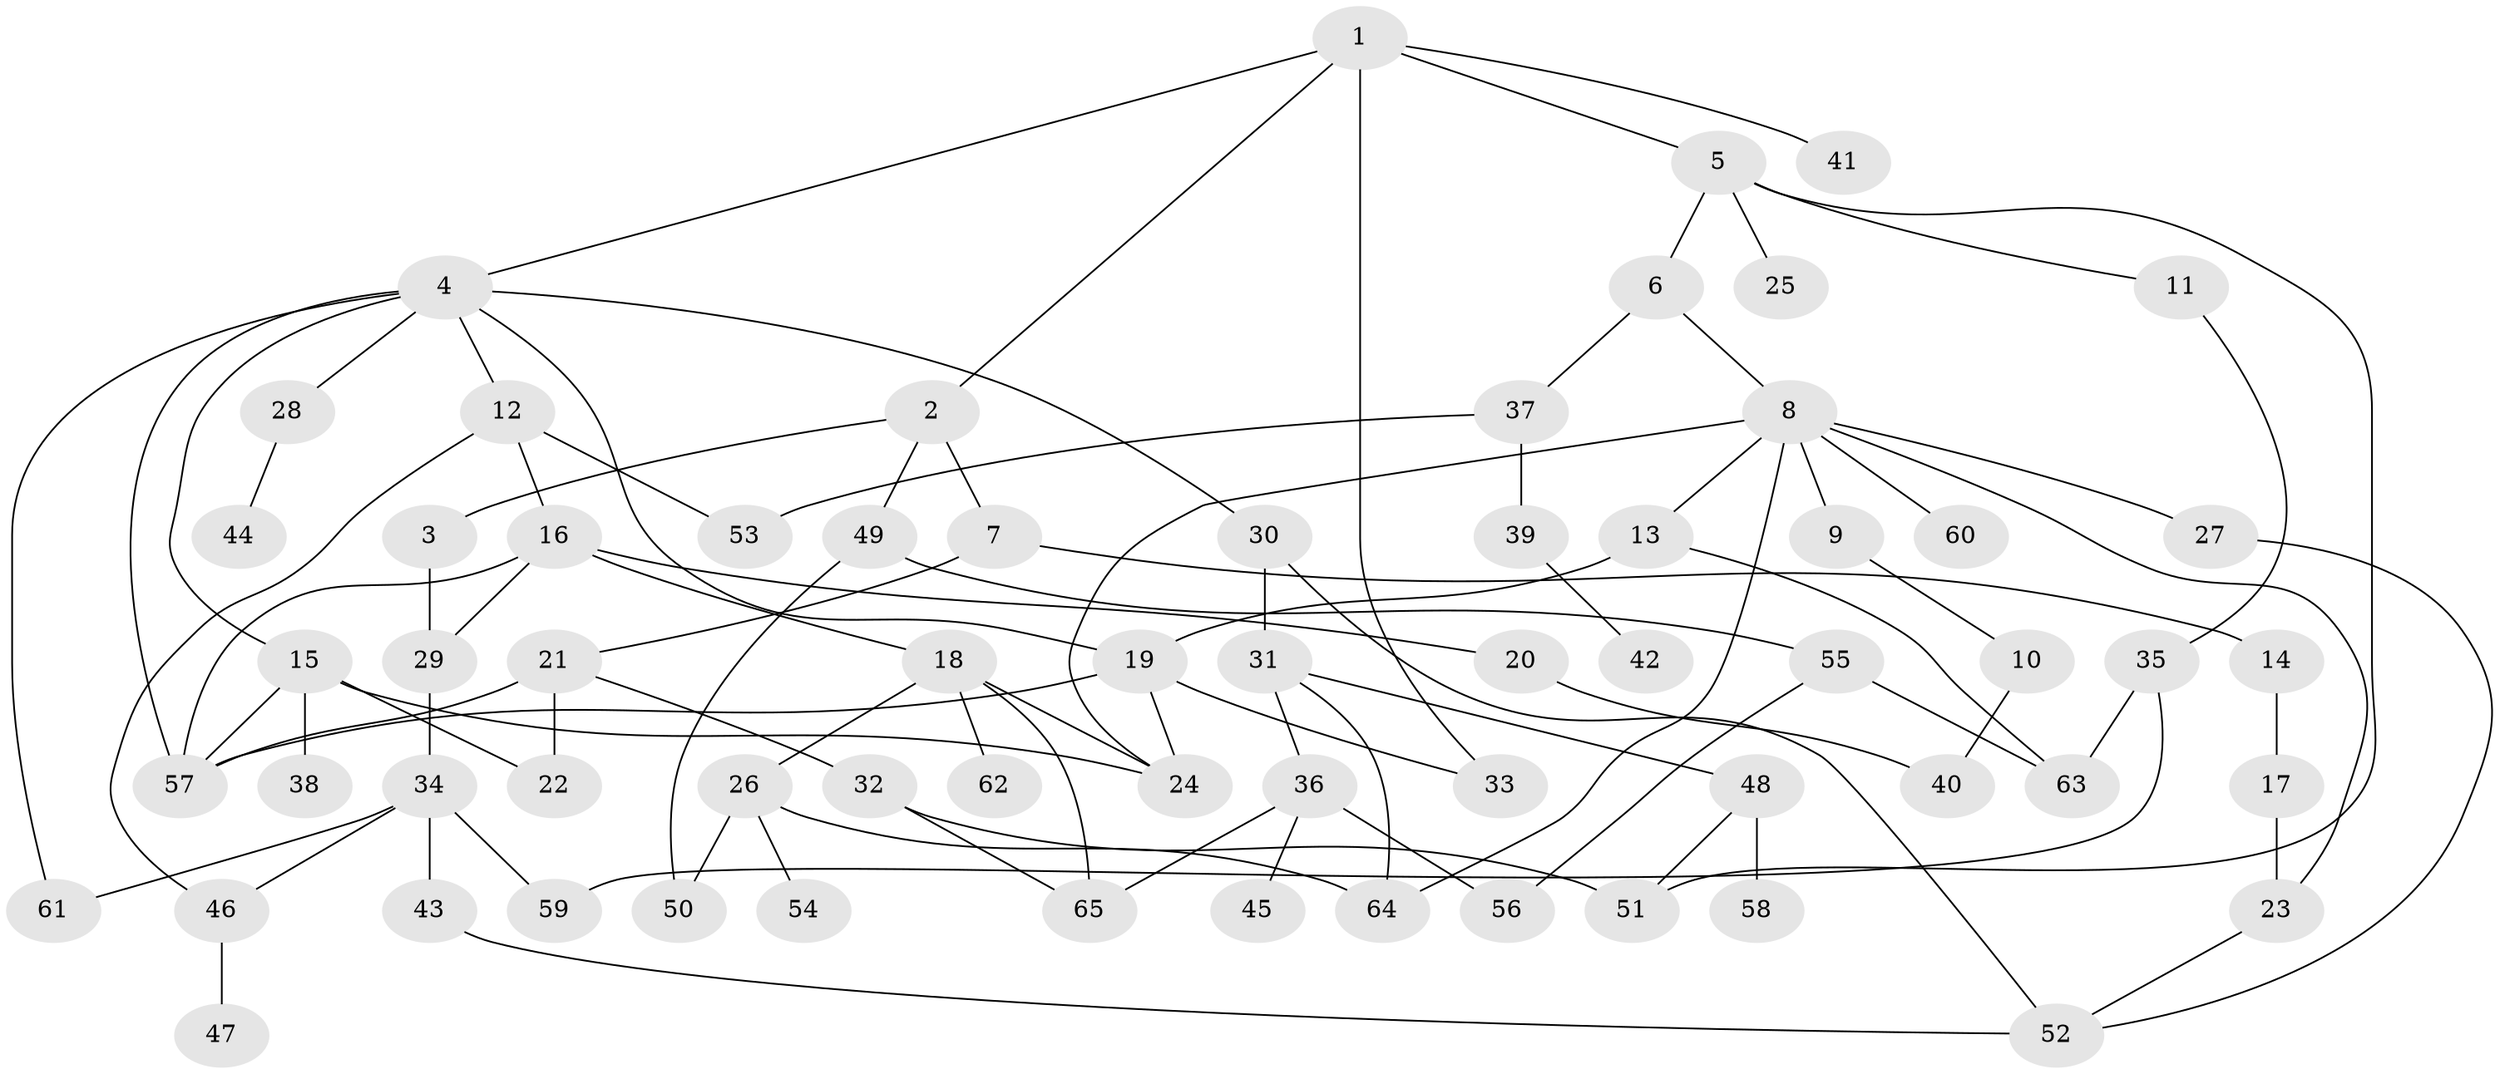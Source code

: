 // Generated by graph-tools (version 1.1) at 2025/01/03/09/25 03:01:05]
// undirected, 65 vertices, 94 edges
graph export_dot {
graph [start="1"]
  node [color=gray90,style=filled];
  1;
  2;
  3;
  4;
  5;
  6;
  7;
  8;
  9;
  10;
  11;
  12;
  13;
  14;
  15;
  16;
  17;
  18;
  19;
  20;
  21;
  22;
  23;
  24;
  25;
  26;
  27;
  28;
  29;
  30;
  31;
  32;
  33;
  34;
  35;
  36;
  37;
  38;
  39;
  40;
  41;
  42;
  43;
  44;
  45;
  46;
  47;
  48;
  49;
  50;
  51;
  52;
  53;
  54;
  55;
  56;
  57;
  58;
  59;
  60;
  61;
  62;
  63;
  64;
  65;
  1 -- 2;
  1 -- 4;
  1 -- 5;
  1 -- 33;
  1 -- 41;
  2 -- 3;
  2 -- 7;
  2 -- 49;
  3 -- 29;
  4 -- 12;
  4 -- 15;
  4 -- 19;
  4 -- 28;
  4 -- 30;
  4 -- 61;
  4 -- 57;
  5 -- 6;
  5 -- 11;
  5 -- 25;
  5 -- 51;
  6 -- 8;
  6 -- 37;
  7 -- 14;
  7 -- 21;
  8 -- 9;
  8 -- 13;
  8 -- 23;
  8 -- 27;
  8 -- 60;
  8 -- 64;
  8 -- 24;
  9 -- 10;
  10 -- 40;
  11 -- 35;
  12 -- 16;
  12 -- 46;
  12 -- 53;
  13 -- 63;
  13 -- 19;
  14 -- 17;
  15 -- 24;
  15 -- 38;
  15 -- 57;
  15 -- 22;
  16 -- 18;
  16 -- 20;
  16 -- 29;
  16 -- 57;
  17 -- 23;
  18 -- 26;
  18 -- 62;
  18 -- 65;
  18 -- 24;
  19 -- 57;
  19 -- 24;
  19 -- 33;
  20 -- 40;
  21 -- 22;
  21 -- 32;
  21 -- 57;
  23 -- 52;
  26 -- 54;
  26 -- 64;
  26 -- 50;
  27 -- 52;
  28 -- 44;
  29 -- 34;
  30 -- 31;
  30 -- 52;
  31 -- 36;
  31 -- 48;
  31 -- 64;
  32 -- 51;
  32 -- 65;
  34 -- 43;
  34 -- 59;
  34 -- 46;
  34 -- 61;
  35 -- 63;
  35 -- 59;
  36 -- 45;
  36 -- 65;
  36 -- 56;
  37 -- 39;
  37 -- 53;
  39 -- 42;
  43 -- 52;
  46 -- 47;
  48 -- 58;
  48 -- 51;
  49 -- 50;
  49 -- 55;
  55 -- 56;
  55 -- 63;
}

